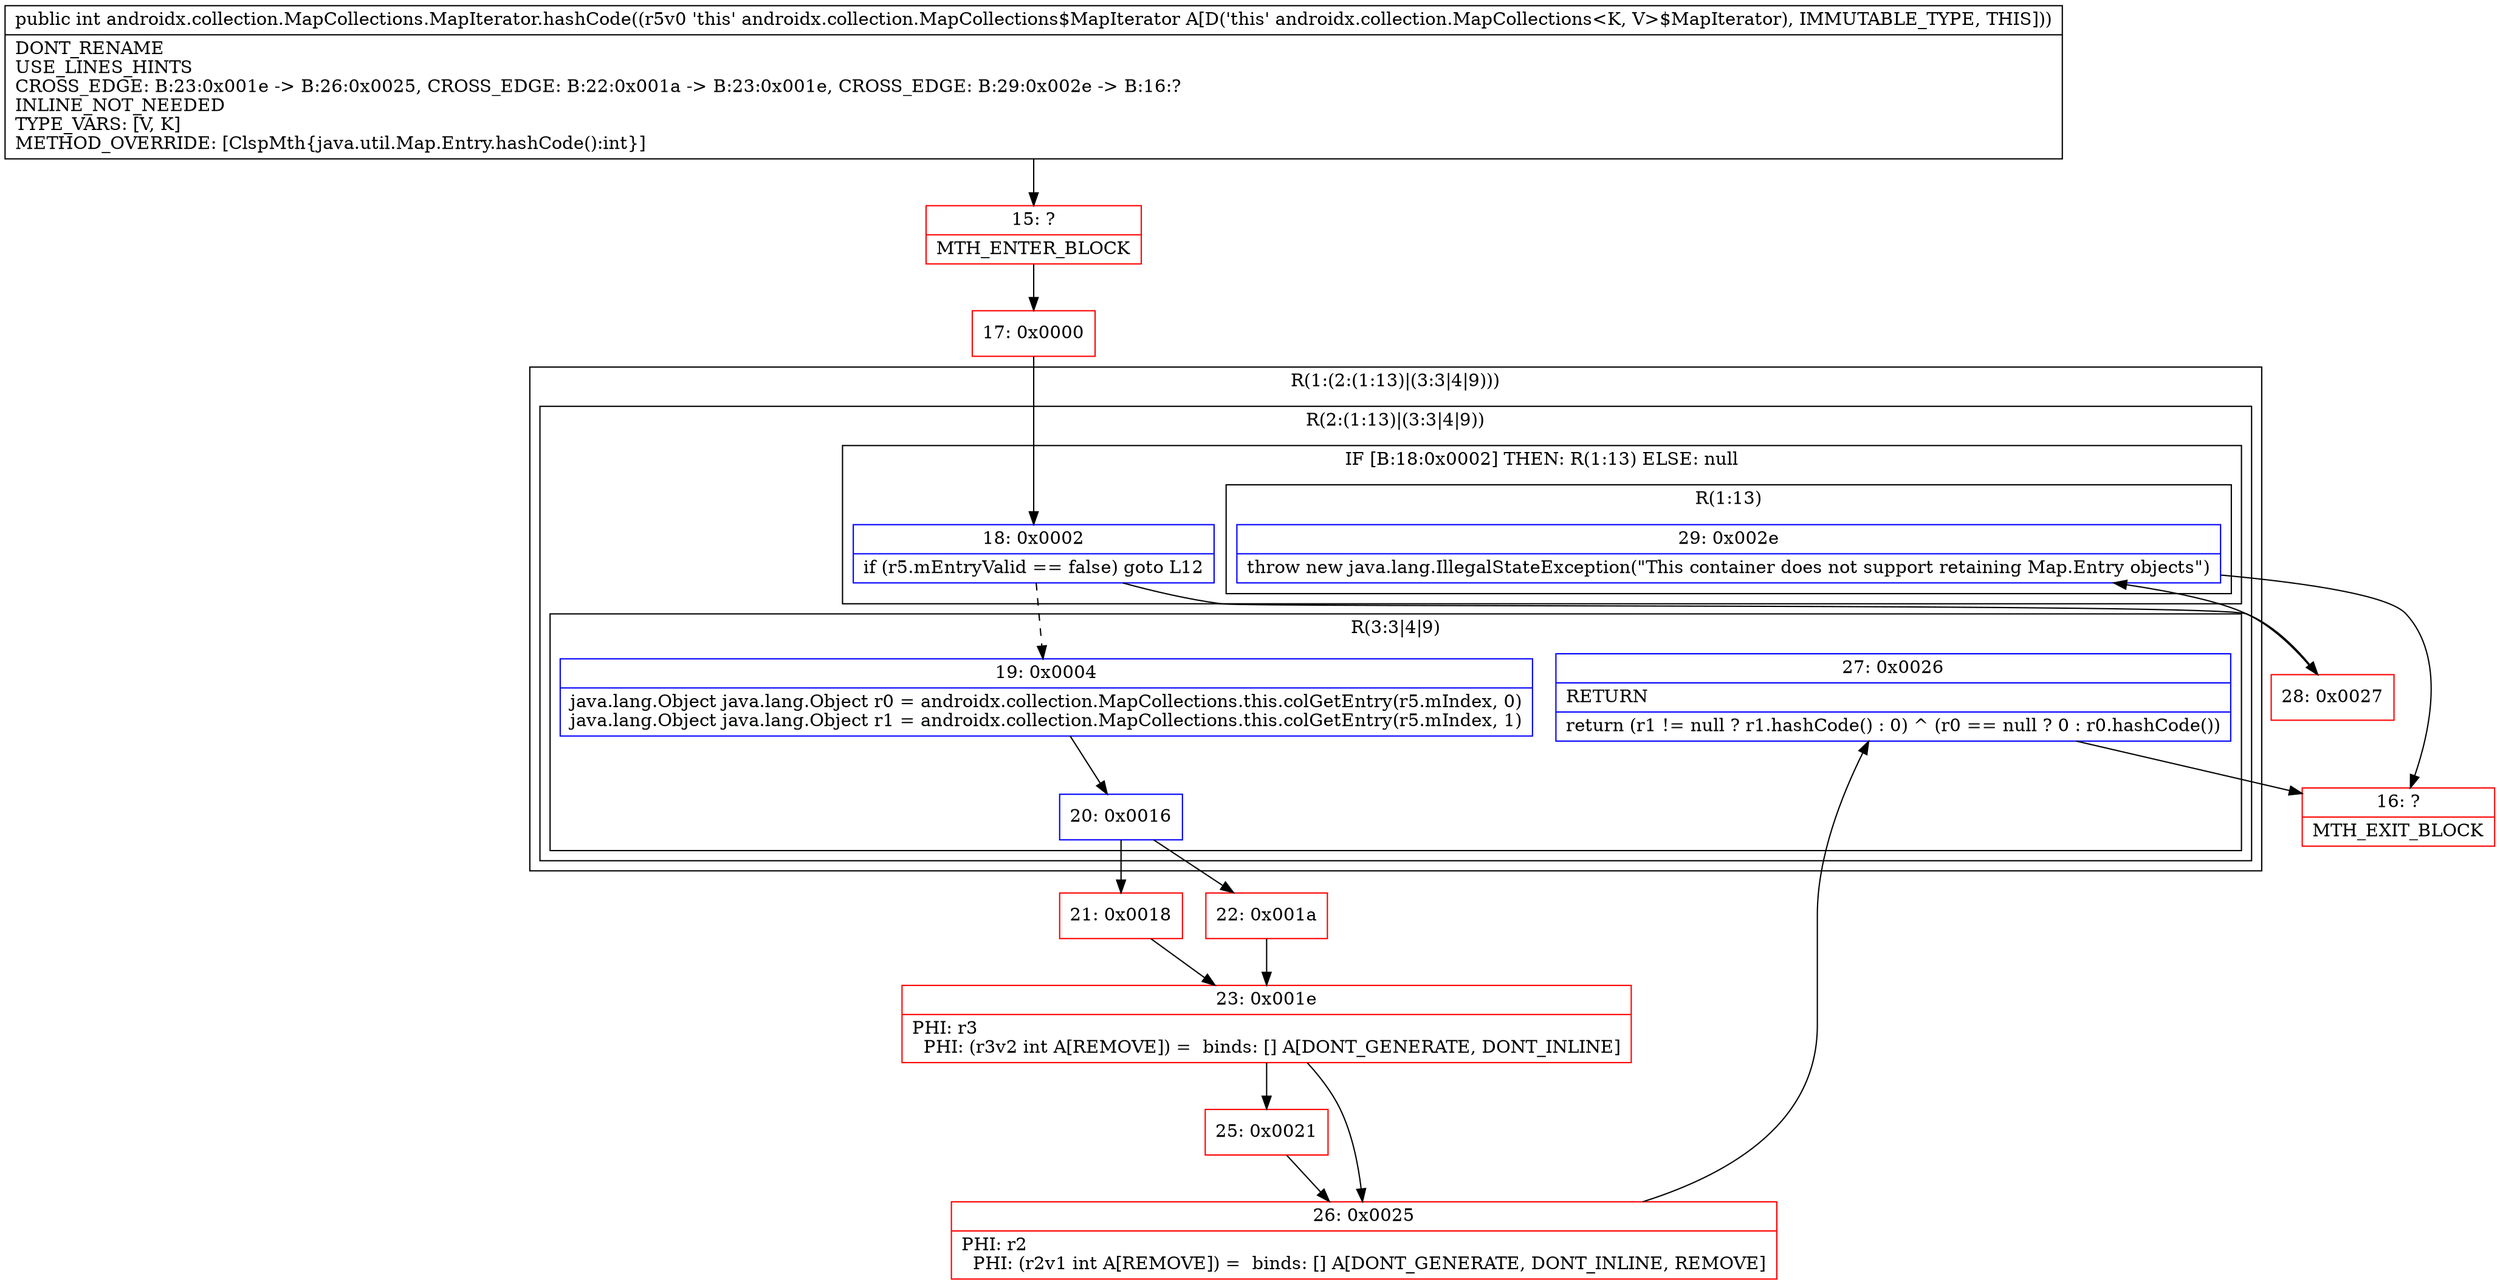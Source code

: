 digraph "CFG forandroidx.collection.MapCollections.MapIterator.hashCode()I" {
subgraph cluster_Region_1091662409 {
label = "R(1:(2:(1:13)|(3:3|4|9)))";
node [shape=record,color=blue];
subgraph cluster_Region_1685709561 {
label = "R(2:(1:13)|(3:3|4|9))";
node [shape=record,color=blue];
subgraph cluster_IfRegion_153800183 {
label = "IF [B:18:0x0002] THEN: R(1:13) ELSE: null";
node [shape=record,color=blue];
Node_18 [shape=record,label="{18\:\ 0x0002|if (r5.mEntryValid == false) goto L12\l}"];
subgraph cluster_Region_320212511 {
label = "R(1:13)";
node [shape=record,color=blue];
Node_29 [shape=record,label="{29\:\ 0x002e|throw new java.lang.IllegalStateException(\"This container does not support retaining Map.Entry objects\")\l}"];
}
}
subgraph cluster_Region_315280812 {
label = "R(3:3|4|9)";
node [shape=record,color=blue];
Node_19 [shape=record,label="{19\:\ 0x0004|java.lang.Object java.lang.Object r0 = androidx.collection.MapCollections.this.colGetEntry(r5.mIndex, 0)\ljava.lang.Object java.lang.Object r1 = androidx.collection.MapCollections.this.colGetEntry(r5.mIndex, 1)\l}"];
Node_20 [shape=record,label="{20\:\ 0x0016}"];
Node_27 [shape=record,label="{27\:\ 0x0026|RETURN\l|return (r1 != null ? r1.hashCode() : 0) ^ (r0 == null ? 0 : r0.hashCode())\l}"];
}
}
}
Node_15 [shape=record,color=red,label="{15\:\ ?|MTH_ENTER_BLOCK\l}"];
Node_17 [shape=record,color=red,label="{17\:\ 0x0000}"];
Node_21 [shape=record,color=red,label="{21\:\ 0x0018}"];
Node_23 [shape=record,color=red,label="{23\:\ 0x001e|PHI: r3 \l  PHI: (r3v2 int A[REMOVE]) =  binds: [] A[DONT_GENERATE, DONT_INLINE]\l}"];
Node_25 [shape=record,color=red,label="{25\:\ 0x0021}"];
Node_26 [shape=record,color=red,label="{26\:\ 0x0025|PHI: r2 \l  PHI: (r2v1 int A[REMOVE]) =  binds: [] A[DONT_GENERATE, DONT_INLINE, REMOVE]\l}"];
Node_16 [shape=record,color=red,label="{16\:\ ?|MTH_EXIT_BLOCK\l}"];
Node_22 [shape=record,color=red,label="{22\:\ 0x001a}"];
Node_28 [shape=record,color=red,label="{28\:\ 0x0027}"];
MethodNode[shape=record,label="{public int androidx.collection.MapCollections.MapIterator.hashCode((r5v0 'this' androidx.collection.MapCollections$MapIterator A[D('this' androidx.collection.MapCollections\<K, V\>$MapIterator), IMMUTABLE_TYPE, THIS]))  | DONT_RENAME\lUSE_LINES_HINTS\lCROSS_EDGE: B:23:0x001e \-\> B:26:0x0025, CROSS_EDGE: B:22:0x001a \-\> B:23:0x001e, CROSS_EDGE: B:29:0x002e \-\> B:16:?\lINLINE_NOT_NEEDED\lTYPE_VARS: [V, K]\lMETHOD_OVERRIDE: [ClspMth\{java.util.Map.Entry.hashCode():int\}]\l}"];
MethodNode -> Node_15;Node_18 -> Node_19[style=dashed];
Node_18 -> Node_28;
Node_29 -> Node_16;
Node_19 -> Node_20;
Node_20 -> Node_21;
Node_20 -> Node_22;
Node_27 -> Node_16;
Node_15 -> Node_17;
Node_17 -> Node_18;
Node_21 -> Node_23;
Node_23 -> Node_25;
Node_23 -> Node_26;
Node_25 -> Node_26;
Node_26 -> Node_27;
Node_22 -> Node_23;
Node_28 -> Node_29;
}

